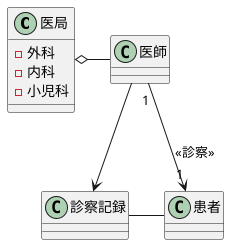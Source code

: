 @startuml
class 医局 {
 - 外科
 - 内科
 - 小児科
}
class 診察記録 {
}
class 患者 {
}
医局 o- 医師
医師 "1" --> "1" 患者 : << 診察 >> 
医師 --> 診察記録
診察記録 -ri- 患者
@enduml